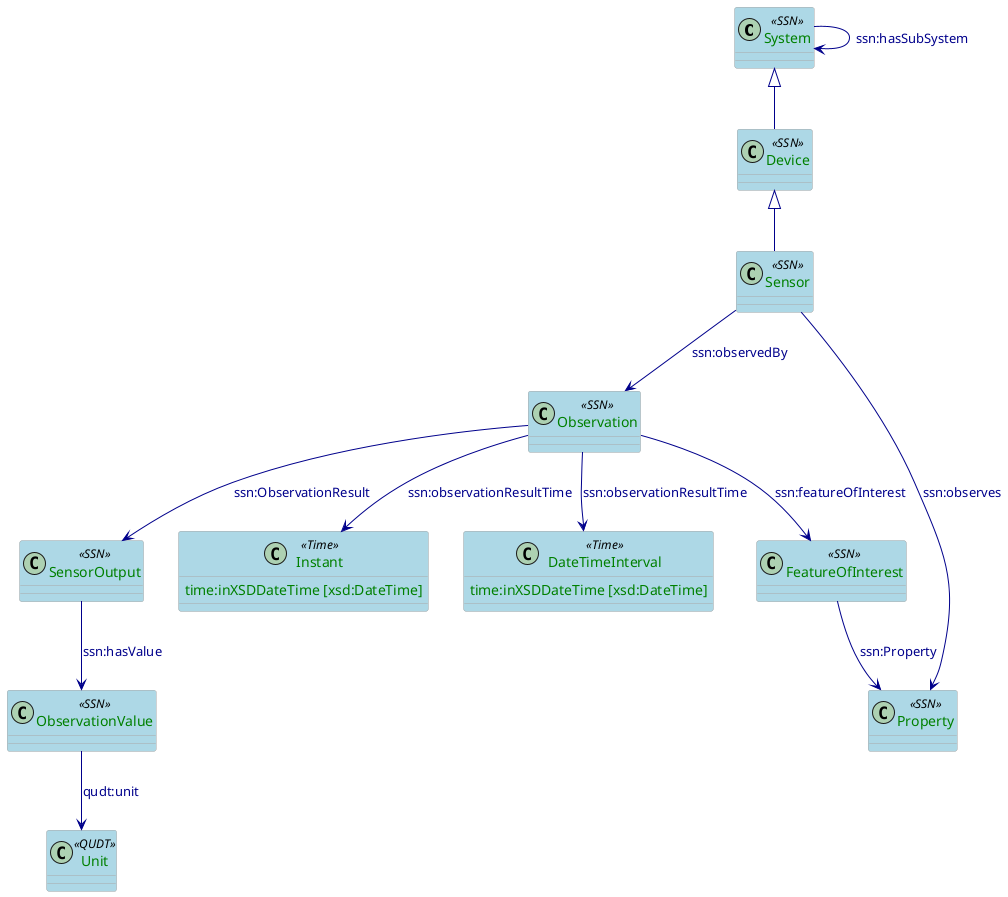 @startuml

skinparam class {
  ArrowColor DarkBlue
  ArrowFontColor DarkBlue
  BackgroundColor LightBlue
  BorderColor DarkGrey
}
skinparam stereotypeCBackgroundColor Wheat
skinparam classAttributeFontColor  Green

/'
 Definition of the classes referring the
'/
class System <<SSN>>
class Device <<SSN>>
class Sensor <<SSN>>
class Observation <<SSN>>
class FeatureOfInterest <<SSN>>
class Property <<SSN>>
class SensorOutput <<SSN>>
class ObservationValue <<SSN>>
class Instant <<Time>>{
    time:inXSDDateTime [xsd:DateTime]
}
class DateTimeInterval <<Time>>{
    time:inXSDDateTime [xsd:DateTime]
}
class Unit <<QUDT>>


/'
 Definition of the SSN model to model the sensor observation of the building
 facilities
'/

System --> System: ssn:hasSubSystem
System <|-- Device
Device <|-- Sensor
Sensor --> Observation: ssn:observedBy
Sensor --> Property: ssn:observes
Observation --> FeatureOfInterest: ssn:featureOfInterest
FeatureOfInterest --> Property: ssn:Property
Observation --> SensorOutput: ssn:ObservationResult
SensorOutput --> ObservationValue: ssn:hasValue
ObservationValue --> Unit: qudt:unit
Observation --> Instant: ssn:observationResultTime
Observation --> DateTimeInterval: ssn:observationResultTime

@enduml